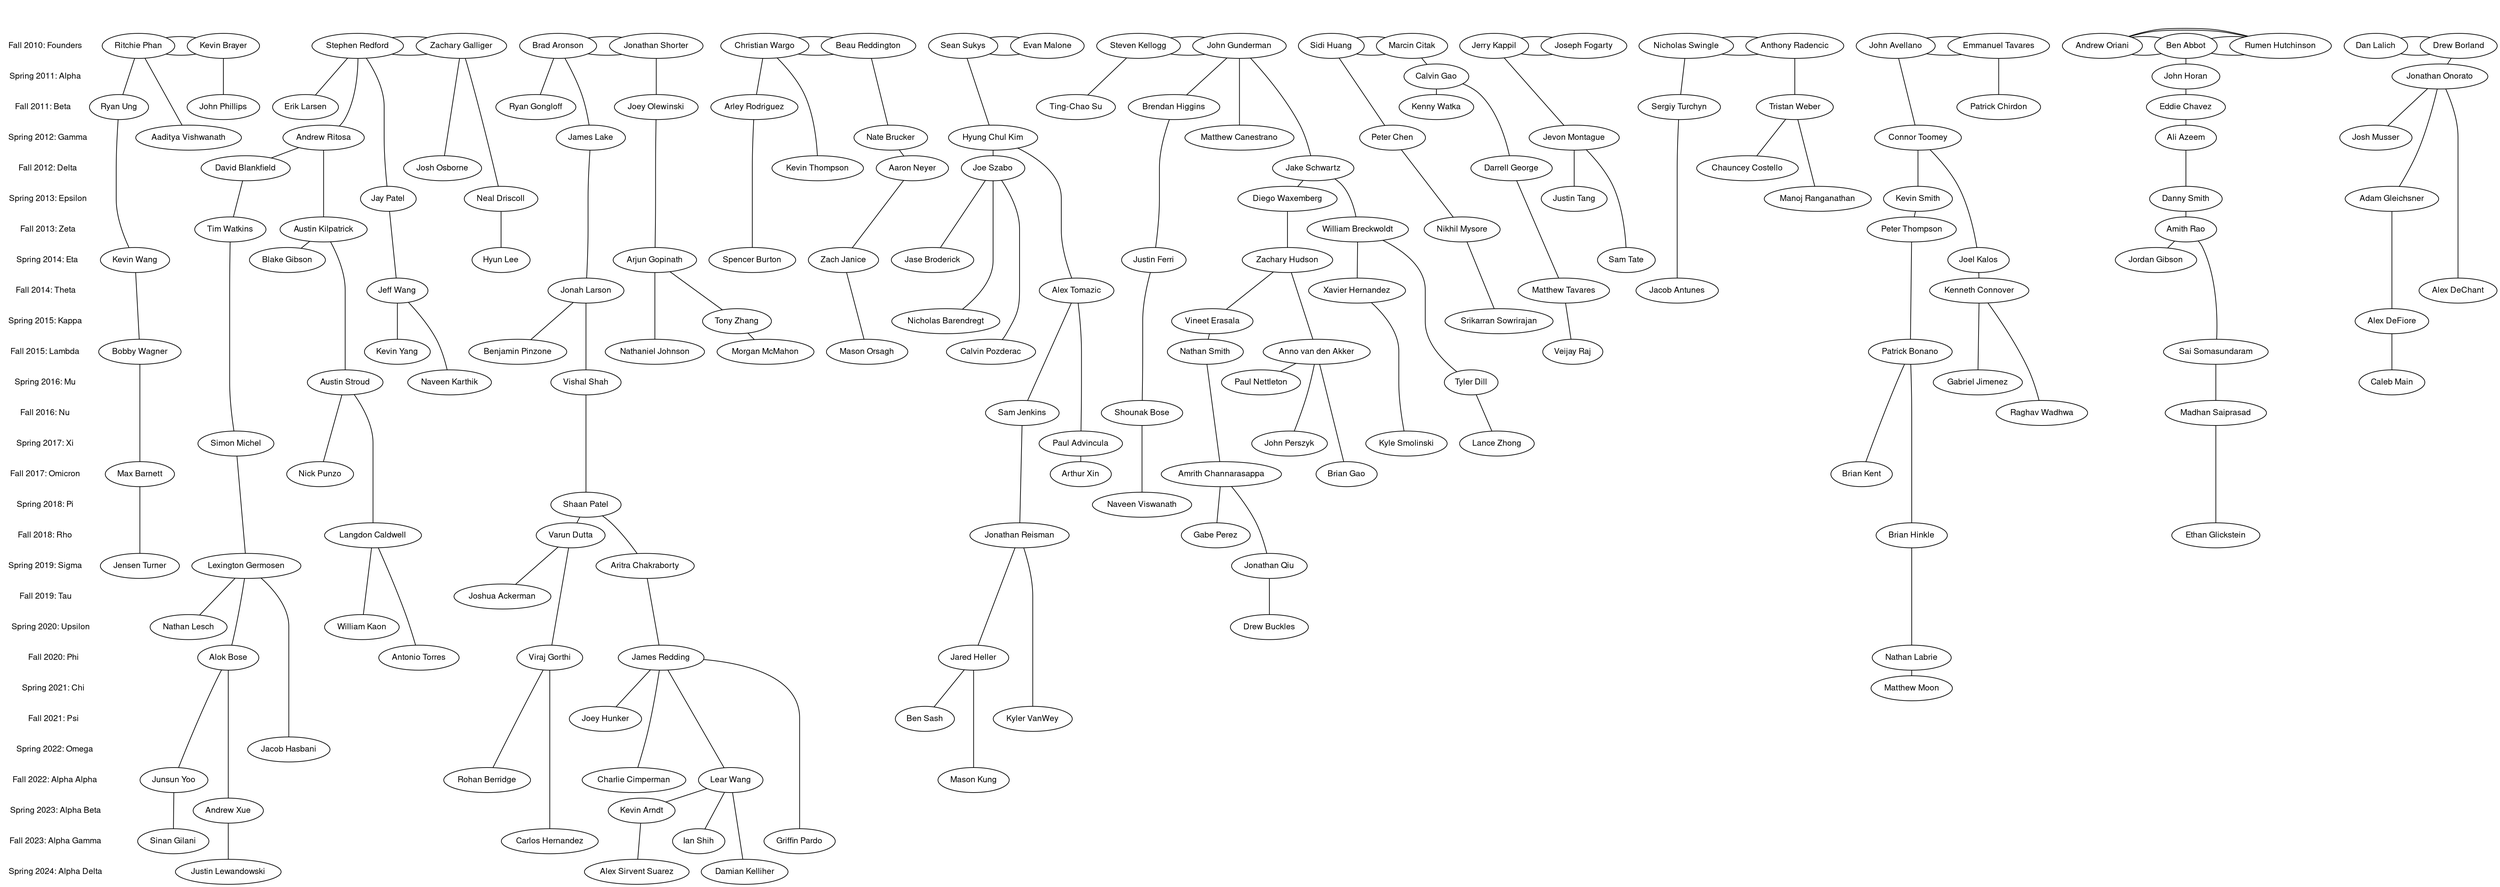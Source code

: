 /******************************************
 * Deta Chi at CWRU Brotherhood tree.     *
 *                                        *
 * Based on the work of the               *
 * Beta Nu of Theta Chi Brotherhood tree. *
 *                                        *
 * This language has a C-like grammar and *
 * commenting system.                     *
 ******************************************/

digraph brotherhood {
	ranksep=0;		// minimum separation between ranks
	//concentrate=true;	// gives a more flowing edge pattern
	ratio=compress;		// optimizes for horizontal space
	size="50,50";		// gives it a square shape
	
	/* This first block represents a timeline on the left side. */
	{
		// Change font to something appropriate for your system
		node [shape=plaintext, fontname="Nimbus Sans 1", fontsize=12];
		edge [style=invis];
		"" -> "Fall 2010: Founders" -> "Spring 2011: Alpha" -> "Fall 2011: Beta" -> "Spring 2012: Gamma" -> "Fall 2012: Delta" -> "Spring 2013: Epsilon" -> "Fall 2013: Zeta" -> "Spring 2014: Eta" -> "Fall 2014: Theta" -> "Spring 2015: Kappa" -> "Fall 2015: Lambda" -> "Spring 2016: Mu" -> "Fall 2016: Nu" -> "Spring 2017: Xi" -> "Fall 2017: Omicron" -> "Spring 2018: Pi" -> "Fall 2018: Rho" -> "Spring 2019: Sigma" -> "Fall 2019: Tau" -> "Spring 2020: Upsilon" -> "Fall 2020: Phi" -> "Spring 2021: Chi" -> "Fall 2021: Psi" -> "Spring 2022: Omega" -> "Fall 2022: Alpha Alpha" -> "Spring 2023: Alpha Beta" -> "Fall 2023: Alpha Gamma" -> "Spring 2024: Alpha Delta";
	}

	/* This lists who was in which Associate Member class so that everyone from each class is in the same rank. */
	node [color=black, shape=ellipse, fontname="Nimbus Sans 1", fontsize=12];
	edge [arrowhead=none, arrowtail=none];

	{ rank = same; "Fall 2010: Founders";		"Ritchie Phan"; "Stephen Redford"; "Zachary Galliger"; "Brad Aronson"; "Christian Wargo"; "Sean Sukys"; "Steven Kellogg"; "Kevin Brayer"; "Sidi Huang"; "Jerry Kappil"; "Nicholas Swingle"; "Jonathan Shorter"; "Anthony Radencic"; "John Avellano"; "Andrew Oriani"; "John Gunderman"; "Beau Reddington"; "Dan Lalich"; "Evan Malone"; "Ben Abbot"; "Drew Borland"; "Marcin Citak"; "Joseph Fogarty"; "Emmanuel Tavares"; "Rumen Hutchinson"}
	{ rank = same; "Spring 2011: Alpha";		"John Horan"; "Jonathan Onorato"; "Calvin Gao";}
	{ rank = same; "Fall 2011: Beta";		"Joey Olewinski"; "Ryan Ung"; "Eddie Chavez"; "Ting-Chao Su"; "Tristan Weber"; "Erik Larsen"; "Brendan Higgins"; "Patrick Chirdon"; "Arley Rodriguez"; "Sergiy Turchyn"; "John Phillips"; "Kenny Watka"; "Ryan Gongloff"}
	{ rank = same; "Spring 2012: Gamma";		"Matthew Canestrano"; "Andrew Ritosa"; "Connor Toomey"; "Jevon Montague"; "Ali Azeem"; "Peter Chen"; "Josh Musser"; "James Lake"; "Hyung Chul Kim"; "Nate Brucker"; "Aaditya Vishwanath"}
	{ rank = same; "Fall 2012: Delta";		"Jake Schwartz"; "Joe Szabo"; "Kevin Thompson"; "Darrell George"; "Aaron Neyer"; "Josh Osborne"; "Chauncey Costello"; "David Blankfield";}
	{ rank = same; "Spring 2013: Epsilon";		"Danny Smith"; "Manoj Ranganathan";  "Neal Driscoll"; "Jay Patel"; "Diego Waxemberg"; "Adam Gleichsner"; "Justin Tang"; "Kevin Smith"; }
	{ rank = same; "Fall 2013: Zeta";		"William Breckwoldt"; "Nikhil Mysore"; "Austin Kilpatrick"; "Tim Watkins"; "Amith Rao"; "Peter Thompson"; }
	{ rank = same; "Spring 2014: Eta";		"Jase Broderick"; "Spencer Burton"; "Justin Ferri"; "Blake Gibson"; "Jordan Gibson"; "Arjun Gopinath"; "Zachary Hudson"; "Joel Kalos"; "Sam Tate"; "Kevin Wang"; "Hyun Lee"; "Zach Janice"; }
	{ rank = same; "Fall 2014: Theta";		"Jeff Wang"; "Jonah Larson"; "Alex Tomazic"; "Xavier Hernandez"; "Matthew Tavares"; "Jacob Antunes"; "Kenneth Connover"; "Alex DeChant"; }
	{ rank = same; "Spring 2015: Kappa";		"Vineet Erasala"; "Srikarran Sowrirajan"; "Nicholas Barendregt"; "Alex DeFiore";}
	{ rank = same; "Fall 2015: Lambda";		"Patrick Bonano"; "Nathan Smith"; "Veijay Raj"; "Bobby Wagner"; "Anno van den Akker"; "Mason Orsagh"; "Sai Somasundaram"; "Nathaniel Johnson"; "Calvin Pozderac"; "Benjamin Pinzone"; "Kevin Yang"; "Morgan McMahon";}
	{ rank = same; "Spring 2016: Mu";		"Tyler Dill"; "Gabriel Jimenez"; "Naveen Karthik"; "Caleb Main"; "Paul Nettleton"; "Vishal Shah"; "Austin Stroud";}
	{ rank = same; "Fall 2016: Nu";			"Shounak Bose"; "Sam Jenkins"; "Madhan Saiprasad"; "Raghav Wadhwa";}
	{ rank = same; "Spring 2017: Xi";		"Lance Zhong"; "Paul Advincula"; "Kyle Smolinski"; "John Perszyk"; "Simon Michel";}
	{ rank = same; "Fall 2017: Omicron";		"Brian Gao"; "Arthur Xin"; "Max Barnett"; "Amrith Channarasappa"; "Brian Kent"; "Nick Punzo";}
	{ rank = same; "Spring 2018: Pi";		"Shaan Patel"; "Naveen Viswanath";}
	{ rank = same; "Fall 2018: Rho";		"Langdon Caldwell"; "Varun Dutta"; "Ethan Glickstein"; "Brian Hinkle"; "Gabe Perez"; "Jonathan Reisman";}
	{ rank = same; "Spring 2019: Sigma";		"Aritra Chakraborty"; "Lexington Germosen"; "Jonathan Qiu"; "Jensen Turner";}
	{ rank = same; "Fall 2019: Tau";		"Joshua Ackerman";}
	{ rank = same; "Spring 2020: Upsilon";		"Nathan Lesch"; "William Kaon"; "Drew Buckles";}
	{ rank = same; "Fall 2020: Phi";       		"Viraj Gorthi"; "Alok Bose"; "James Redding"; "Jared Heller"; "Antonio Torres"; "Nathan Labrie";}
	{ rank = same; "Spring 2021: Chi";       	"Matthew Moon";}
	{ rank = same; "Fall 2021: Psi";		"Kyler VanWey"; "Joey Hunker"; "Ben Sash";}
	{ rank = same; "Spring 2022: Omega";		"Jacob Hasbani";}
	{ rank = same; "Fall 2022: Alpha Alpha";	"Junsun Yoo"; "Charlie Cimperman"; "Lear Wang"; "Rohan Berridge"; "Mason Kung";}
	{ rank = same; "Spring 2023: Alpha Beta";	"Kevin Arndt"; "Andrew Xue";}
	{ rank = same; "Fall 2023: Alpha Gamma";    "Sinan Gilani"; "Ian Shih"; "Griffin Pardo"; "Carlos Hernandez";}
	{ rank = same; "Spring 2024: Alpha Delta";    "Alex Sirvent Suarez"; "Damian Kelliher"; "Justin Lewandowski";}

    
	/* Big brother -> Little brother */
	/* Co-bros have connections in both directions */
	/* Fall 2010: Founders */
	"Ritchie Phan" -> "Kevin Brayer";
	"Kevin Brayer" -> "Ritchie Phan";
	"Stephen Redford" -> "Zachary Galliger";
	"Zachary Galliger" -> "Stephen Redford";
	"Brad Aronson" -> "Jonathan Shorter";
	"Jonathan Shorter" -> "Brad Aronson";
	"Christian Wargo" -> "Beau Reddington";
	"Beau Reddington" -> "Christian Wargo";
	"Sean Sukys" -> "Evan Malone";
	"Evan Malone" -> "Sean Sukys";
	"Steven Kellogg" -> "John Gunderman";
	"John Gunderman" -> "Steven Kellogg";
	"Marcin Citak" -> "Sidi Huang";
	"Sidi Huang" -> "Marcin Citak";
	"Jerry Kappil" -> "Joseph Fogarty";
	"Joseph Fogarty" -> "Jerry Kappil";
	"Nicholas Swingle" -> "Anthony Radencic";
	"Anthony Radencic" -> "Nicholas Swingle";
	"John Avellano" -> "Emmanuel Tavares";
	"Emmanuel Tavares" -> "John Avellano";
	"Andrew Oriani" -> "Ben Abbot";
	"Ben Abbot" -> "Andrew Oriani";
	"Rumen Hutchinson" -> "Ben Abbot";
	"Ben Abbot" -> "Rumen Hutchinson";
	"Rumen Hutchinson" -> "Andrew Oriani";
	"Andrew Oriani" -> "Rumen Hutchinson";
	"Dan Lalich" -> "Drew Borland";
	"Drew Borland" -> "Dan Lalich";

	/* Spring 2011: Alpha */
	"Marcin Citak" -> "Calvin Gao";
	"Ben Abbot" -> "John Horan";
	"Drew Borland" ->"Jonathan Onorato";

	/* Fall 2011: Beta */
	"Ritchie Phan" -> "Ryan Ung";
	"Kevin Brayer" -> "John Phillips";
	"Stephen Redford" -> "Erik Larsen";
	"Brad Aronson" -> "Ryan Gongloff";
	"Jonathan Shorter" -> "Joey Olewinski";
	"Christian Wargo" -> "Arley Rodriguez";
	"Steven Kellogg" -> "Ting-Chao Su";
	"John Gunderman" -> "Brendan Higgins";
	"Calvin Gao" -> "Kenny Watka";
	"Nicholas Swingle" -> "Sergiy Turchyn";
	"Anthony Radencic"-> "Tristan Weber";
	"Emmanuel Tavares" -> "Patrick Chirdon";
	"John Horan" -> "Eddie Chavez";

	/* Spring 2012: Gamma */
	"Ritchie Phan" -> "Aaditya Vishwanath";
	"Stephen Redford" -> "Andrew Ritosa";
	"Brad Aronson" -> "James Lake";
	"Beau Reddington" -> "Nate Brucker";
	"Sean Sukys" -> "Hyung Chul Kim";
	"John Gunderman" -> "Matthew Canestrano";
	"Sidi Huang" -> "Peter Chen";
	"Jerry Kappil" -> "Jevon Montague";
	"John Avellano" -> "Connor Toomey";
	"Eddie Chavez" -> "Ali Azeem";
	"Jonathan Onorato" -> "Josh Musser";

	/* Fall 2012: Delta */
	"Andrew Ritosa" -> "David Blankfield";
	"Zachary Galliger" -> "Josh Osborne";
	"Christian Wargo" -> "Kevin Thompson";
	"Nate Brucker" -> "Aaron Neyer";
	"Hyung Chul Kim" -> "Joe Szabo";
	"John Gunderman" -> "Jake Schwartz";
	"Calvin Gao" -> "Darrell George";
	"Tristan Weber" -> "Chauncey Costello";

	/* Spring 2013: Epsilon */
	"Stephen Redford" -> "Jay Patel";
	"Zachary Galliger" -> "Neal Driscoll";
	"Jake Schwartz" -> "Diego Waxemberg";
	"Jevon Montague" -> "Justin Tang";
	"Tristan Weber" -> "Manoj Ranganathan";
	"Connor Toomey" -> "Kevin Smith";
	"Ali Azeem" -> "Danny Smith";
	"Jonathan Onorato" -> "Adam Gleichsner";

	/* Fall 2013: Zeta */
	"David Blankfield" -> "Tim Watkins";
	"Andrew Ritosa" -> "Austin Kilpatrick";
	"Jake Schwartz" -> "William Breckwoldt";
	"Peter Chen" -> "Nikhil Mysore";
	"Kevin Smith" -> "Peter Thompson";
	"Danny Smith" -> "Amith Rao";

	/* Spring 2014: Eta */
	"Ryan Ung" -> "Kevin Wang";
	"Austin Kilpatrick" -> "Blake Gibson";
	"Neal Driscoll" -> "Hyun Lee";
	"Joey Olewinski" -> "Arjun Gopinath";
	"Arley Rodriguez" -> "Spencer Burton";
	"Aaron Neyer" -> "Zach Janice";
	"Joe Szabo" -> "Jase Broderick";
	"Brendan Higgins" -> "Justin Ferri";
	"Diego Waxemberg" -> "Zachary Hudson";
	"Jevon Montague" -> "Sam Tate";
	"Connor Toomey" -> "Joel Kalos";
	"Amith Rao" -> "Jordan Gibson";

	/* Fall 2014: Theta */
	"Jay Patel" -> "Jeff Wang";
	"James Lake" -> "Jonah Larson";
	"Hyung Chul Kim" -> "Alex Tomazic";
	"William Breckwoldt" -> "Xavier Hernandez";
	"Darrell George" -> "Matthew Tavares";
	"Sergiy Turchyn" -> "Jacob Antunes";
	"Joel Kalos" -> "Kenneth Connover";
	"Jonathan Onorato" -> "Alex DeChant";

	/* Spring 2015: Kappa */
	"Arjun Gopinath" -> "Tony Zhang";
	"Joe Szabo" -> "Nicholas Barendregt";
	"Zachary Hudson" -> "Vineet Erasala";
	"Nikhil Mysore" -> "Srikarran Sowrirajan";
	"Adam Gleichsner" -> "Alex DeFiore";

	/* Fall 2015: Lambda */
	"Kevin Wang" -> "Bobby Wagner";
	"Jeff Wang" -> "Kevin Yang";
	"Jonah Larson" -> "Benjamin Pinzone";
	"Arjun Gopinath" -> "Nathaniel Johnson";
	"Tony Zhang" -> "Morgan McMahon";
	"Zach Janice" -> "Mason Orsagh";
	"Joe Szabo" -> "Calvin Pozderac";
	"Vineet Erasala" -> "Nathan Smith";
	"Zachary Hudson" -> "Anno van den Akker";
	"Matthew Tavares" -> "Veijay Raj";
	"Peter Thompson" -> "Patrick Bonano";
	"Amith Rao" -> "Sai Somasundaram";

	/* Spring 2016: Mu */
	"Austin Kilpatrick" -> "Austin Stroud";
	"Jeff Wang" -> "Naveen Karthik";
	"Jonah Larson" -> "Vishal Shah";
	"Anno van den Akker" -> "Paul Nettleton";
	"William Breckwoldt" -> "Tyler Dill";
	"Kenneth Connover" -> "Gabriel Jimenez";
	"Alex DeFiore" -> "Caleb Main";

	/* Fall 2016: Nu */
	"Alex Tomazic" -> "Sam Jenkins";
	"Justin Ferri" -> "Shounak Bose";
	"Kenneth Connover" -> "Raghav Wadhwa";
	"Sai Somasundaram" -> "Madhan Saiprasad";

	/* Spring 2017: Xi */
	"Tyler Dill" -> "Lance Zhong";
	"Alex Tomazic" -> "Paul Advincula";
	"Xavier Hernandez" -> "Kyle Smolinski";
	"Anno van den Akker" -> "John Perszyk";
	"Tim Watkins" -> "Simon Michel";

	/* Fall 2017: Omicron */
	"Anno van den Akker" -> "Brian Gao";
	"Paul Advincula" -> "Arthur Xin";
	"Bobby Wagner" -> "Max Barnett";
	"Nathan Smith" -> "Amrith Channarasappa";
	"Patrick Bonano" -> "Brian Kent";
	"Austin Stroud" -> "Nick Punzo";

	/* Spring 2018: Phi */
	"Vishal Shah" -> "Shaan Patel";
	"Shounak Bose" -> "Naveen Viswanath";

	/* Fall 2019: Rho */
	"Amrith Channarasappa" -> "Gabe Perez";
	"Shaan Patel" -> "Varun Dutta";
	"Sam Jenkins" -> "Jonathan Reisman";
	"Patrick Bonano" -> "Brian Hinkle";
	"Austin Stroud" -> "Langdon Caldwell";
	"Madhan Saiprasad" -> "Ethan Glickstein";

	/* Spring 2019: Sigma */
	"Amrith Channarasappa" -> "Jonathan Qiu";
	"Shaan Patel" -> "Aritra Chakraborty";
	"Simon Michel" -> "Lexington Germosen";
	"Max Barnett" -> "Jensen Turner";

	/* Fall 2019: Tau */
	"Varun Dutta" -> "Joshua Ackerman";
	
	/* Spring 2020: Upsilon */
	"Lexington Germosen" -> "Nathan Lesch";
	"Langdon Caldwell" -> "William Kaon";
	"Jonathan Qiu" -> "Drew Buckles";
	
	/* Fall 2020: Phi */
	"Varun Dutta" -> "Viraj Gorthi";
	"Lexington Germosen" -> "Alok Bose";
	"Aritra Chakraborty" -> "James Redding";
	"Jonathan Reisman" -> "Jared Heller";
	"Langdon Caldwell" -> "Antonio Torres";
	"Brian Hinkle" -> "Nathan Labrie";
	
	/* Spring 2021: Chi */
	"Nathan Labrie" -> "Matthew Moon";
	
	/* Fall 2022: Psi */
	"Jonathan Reisman" -> "Kyler VanWey";
	"James Redding" -> "Joey Hunker";
	"Jared Heller" -> "Ben Sash";

	/* Spring 2022: Omega */
	"Lexington Germosen" -> "Jacob Hasbani";

	/* Fall 2022: Alpha Alpha */
	"James Redding" -> "Lear Wang"
	"James Redding" -> "Charlie Cimperman";
	"Viraj Gorthi" -> "Rohan Berridge";
	"Alok Bose" -> "Junsun Yoo";
	"Jared Heller" -> "Mason Kung";

	/* Spring 2023: Alpha Beta */
	"Lear Wang" -> "Kevin Arndt";
	"Alok Bose" -> "Andrew Xue";

	/* Fall 2023: Alpha Gamma */
	"James Redding" -> "Griffin Pardo";
	"Viraj Gorthi" -> "Carlos Hernandez";
	"Lear Wang" -> "Ian Shih"
	"Junsun Yoo" -> "Sinan Gilani";

	/* Spring 2024: Alpha Delta */
	"Andrew Xue" -> "Justin Lewandowski";
	"Kevin Arndt" -> "Alex Sirvent Suarez";
	"Lear Wang" -> "Damian Kelliher";

}
